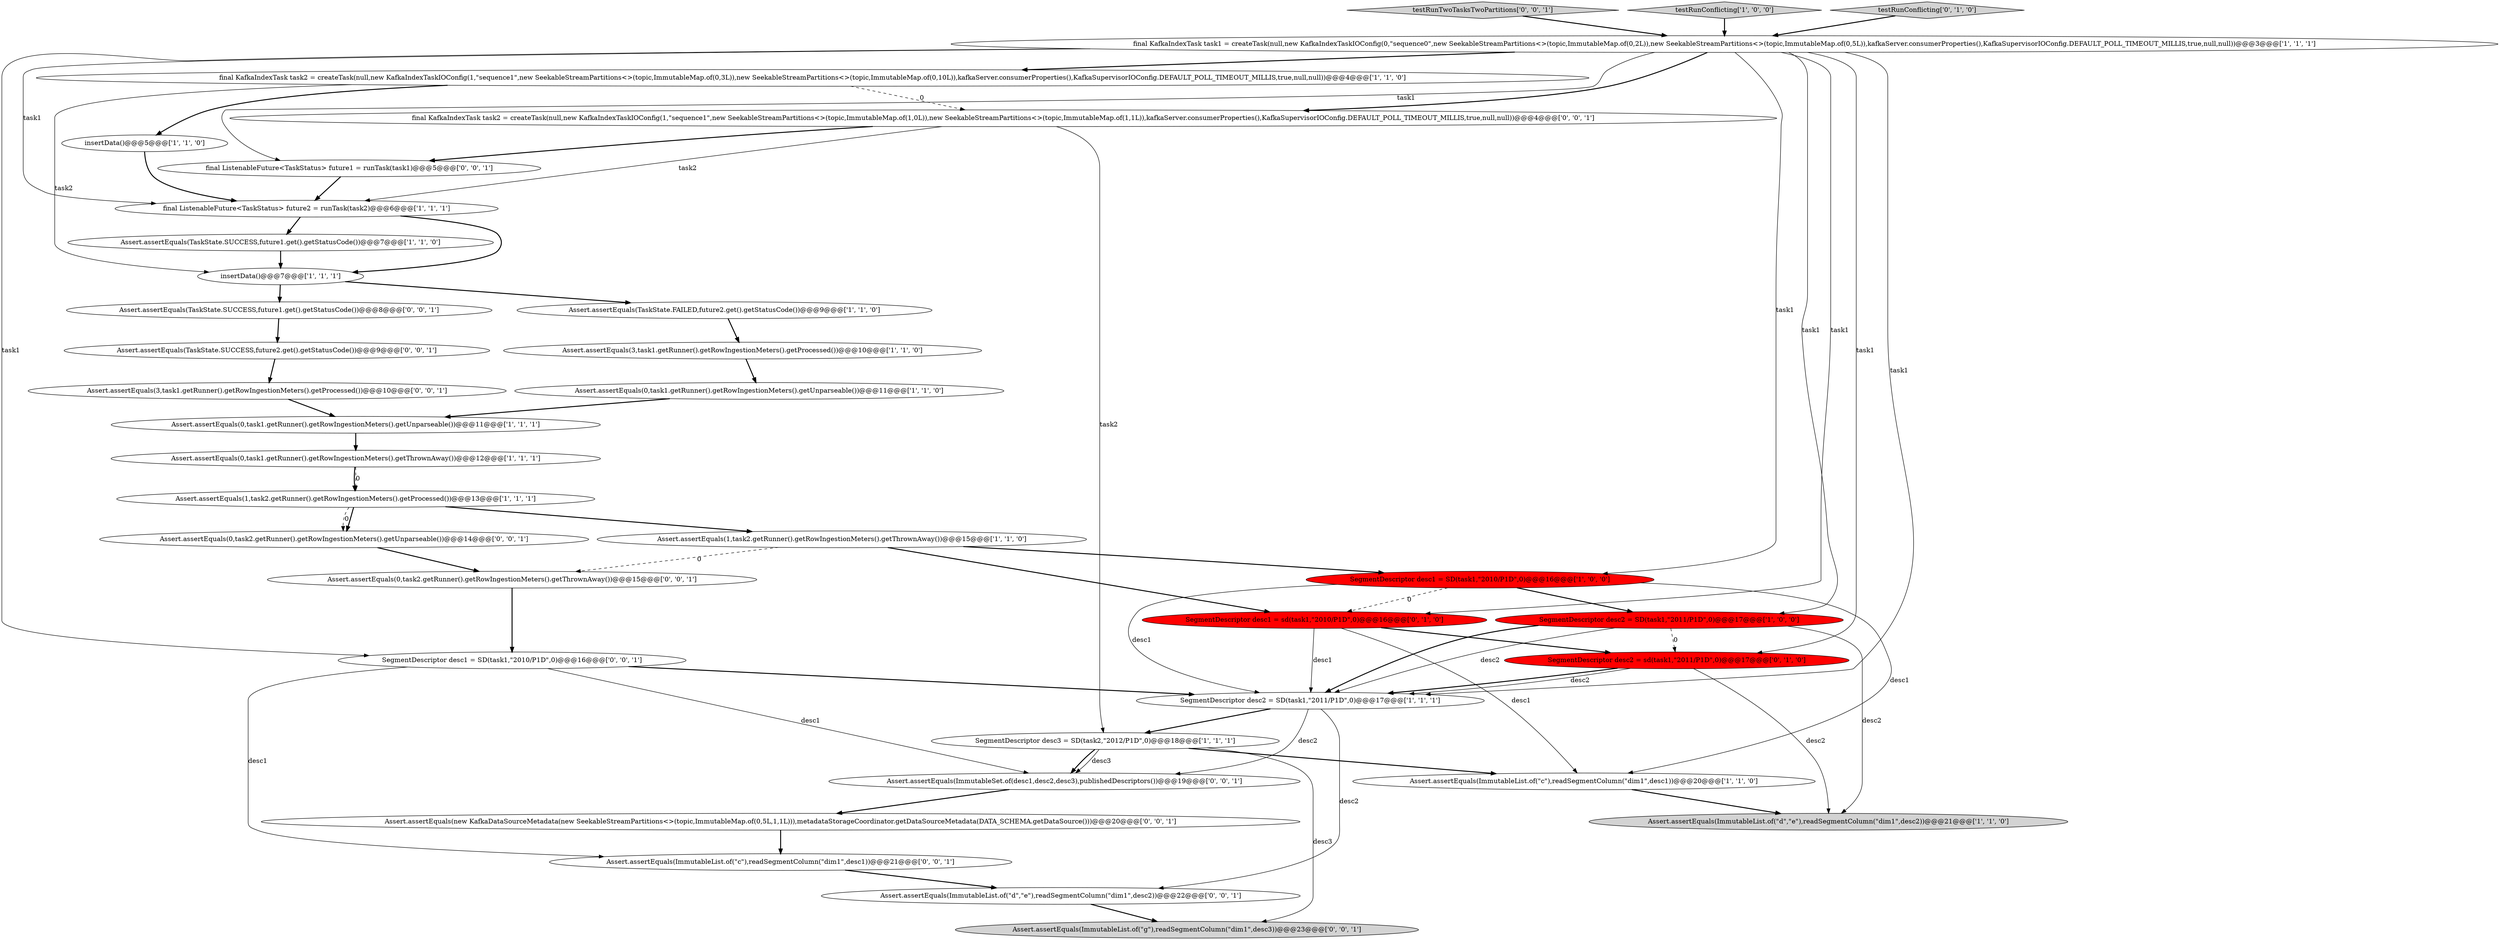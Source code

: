 digraph {
8 [style = filled, label = "final KafkaIndexTask task1 = createTask(null,new KafkaIndexTaskIOConfig(0,\"sequence0\",new SeekableStreamPartitions<>(topic,ImmutableMap.of(0,2L)),new SeekableStreamPartitions<>(topic,ImmutableMap.of(0,5L)),kafkaServer.consumerProperties(),KafkaSupervisorIOConfig.DEFAULT_POLL_TIMEOUT_MILLIS,true,null,null))@@@3@@@['1', '1', '1']", fillcolor = white, shape = ellipse image = "AAA0AAABBB1BBB"];
24 [style = filled, label = "Assert.assertEquals(ImmutableList.of(\"g\"),readSegmentColumn(\"dim1\",desc3))@@@23@@@['0', '0', '1']", fillcolor = lightgray, shape = ellipse image = "AAA0AAABBB3BBB"];
31 [style = filled, label = "Assert.assertEquals(TaskState.SUCCESS,future2.get().getStatusCode())@@@9@@@['0', '0', '1']", fillcolor = white, shape = ellipse image = "AAA0AAABBB3BBB"];
11 [style = filled, label = "Assert.assertEquals(TaskState.SUCCESS,future1.get().getStatusCode())@@@7@@@['1', '1', '0']", fillcolor = white, shape = ellipse image = "AAA0AAABBB1BBB"];
12 [style = filled, label = "Assert.assertEquals(0,task1.getRunner().getRowIngestionMeters().getUnparseable())@@@11@@@['1', '1', '1']", fillcolor = white, shape = ellipse image = "AAA0AAABBB1BBB"];
18 [style = filled, label = "Assert.assertEquals(0,task1.getRunner().getRowIngestionMeters().getUnparseable())@@@11@@@['1', '1', '0']", fillcolor = white, shape = ellipse image = "AAA0AAABBB1BBB"];
26 [style = filled, label = "final ListenableFuture<TaskStatus> future1 = runTask(task1)@@@5@@@['0', '0', '1']", fillcolor = white, shape = ellipse image = "AAA0AAABBB3BBB"];
9 [style = filled, label = "Assert.assertEquals(TaskState.FAILED,future2.get().getStatusCode())@@@9@@@['1', '1', '0']", fillcolor = white, shape = ellipse image = "AAA0AAABBB1BBB"];
30 [style = filled, label = "Assert.assertEquals(TaskState.SUCCESS,future1.get().getStatusCode())@@@8@@@['0', '0', '1']", fillcolor = white, shape = ellipse image = "AAA0AAABBB3BBB"];
15 [style = filled, label = "insertData()@@@5@@@['1', '1', '0']", fillcolor = white, shape = ellipse image = "AAA0AAABBB1BBB"];
6 [style = filled, label = "Assert.assertEquals(ImmutableList.of(\"d\",\"e\"),readSegmentColumn(\"dim1\",desc2))@@@21@@@['1', '1', '0']", fillcolor = lightgray, shape = ellipse image = "AAA0AAABBB1BBB"];
14 [style = filled, label = "SegmentDescriptor desc3 = SD(task2,\"2012/P1D\",0)@@@18@@@['1', '1', '1']", fillcolor = white, shape = ellipse image = "AAA0AAABBB1BBB"];
17 [style = filled, label = "Assert.assertEquals(0,task1.getRunner().getRowIngestionMeters().getThrownAway())@@@12@@@['1', '1', '1']", fillcolor = white, shape = ellipse image = "AAA0AAABBB1BBB"];
1 [style = filled, label = "final KafkaIndexTask task2 = createTask(null,new KafkaIndexTaskIOConfig(1,\"sequence1\",new SeekableStreamPartitions<>(topic,ImmutableMap.of(0,3L)),new SeekableStreamPartitions<>(topic,ImmutableMap.of(0,10L)),kafkaServer.consumerProperties(),KafkaSupervisorIOConfig.DEFAULT_POLL_TIMEOUT_MILLIS,true,null,null))@@@4@@@['1', '1', '0']", fillcolor = white, shape = ellipse image = "AAA0AAABBB1BBB"];
16 [style = filled, label = "SegmentDescriptor desc2 = SD(task1,\"2011/P1D\",0)@@@17@@@['1', '1', '1']", fillcolor = white, shape = ellipse image = "AAA0AAABBB1BBB"];
36 [style = filled, label = "testRunTwoTasksTwoPartitions['0', '0', '1']", fillcolor = lightgray, shape = diamond image = "AAA0AAABBB3BBB"];
33 [style = filled, label = "Assert.assertEquals(0,task2.getRunner().getRowIngestionMeters().getUnparseable())@@@14@@@['0', '0', '1']", fillcolor = white, shape = ellipse image = "AAA0AAABBB3BBB"];
28 [style = filled, label = "Assert.assertEquals(ImmutableList.of(\"c\"),readSegmentColumn(\"dim1\",desc1))@@@21@@@['0', '0', '1']", fillcolor = white, shape = ellipse image = "AAA0AAABBB3BBB"];
25 [style = filled, label = "final KafkaIndexTask task2 = createTask(null,new KafkaIndexTaskIOConfig(1,\"sequence1\",new SeekableStreamPartitions<>(topic,ImmutableMap.of(1,0L)),new SeekableStreamPartitions<>(topic,ImmutableMap.of(1,1L)),kafkaServer.consumerProperties(),KafkaSupervisorIOConfig.DEFAULT_POLL_TIMEOUT_MILLIS,true,null,null))@@@4@@@['0', '0', '1']", fillcolor = white, shape = ellipse image = "AAA0AAABBB3BBB"];
29 [style = filled, label = "SegmentDescriptor desc1 = SD(task1,\"2010/P1D\",0)@@@16@@@['0', '0', '1']", fillcolor = white, shape = ellipse image = "AAA0AAABBB3BBB"];
3 [style = filled, label = "Assert.assertEquals(1,task2.getRunner().getRowIngestionMeters().getProcessed())@@@13@@@['1', '1', '1']", fillcolor = white, shape = ellipse image = "AAA0AAABBB1BBB"];
2 [style = filled, label = "final ListenableFuture<TaskStatus> future2 = runTask(task2)@@@6@@@['1', '1', '1']", fillcolor = white, shape = ellipse image = "AAA0AAABBB1BBB"];
27 [style = filled, label = "Assert.assertEquals(new KafkaDataSourceMetadata(new SeekableStreamPartitions<>(topic,ImmutableMap.of(0,5L,1,1L))),metadataStorageCoordinator.getDataSourceMetadata(DATA_SCHEMA.getDataSource()))@@@20@@@['0', '0', '1']", fillcolor = white, shape = ellipse image = "AAA0AAABBB3BBB"];
4 [style = filled, label = "Assert.assertEquals(ImmutableList.of(\"c\"),readSegmentColumn(\"dim1\",desc1))@@@20@@@['1', '1', '0']", fillcolor = white, shape = ellipse image = "AAA0AAABBB1BBB"];
22 [style = filled, label = "SegmentDescriptor desc2 = sd(task1,\"2011/P1D\",0)@@@17@@@['0', '1', '0']", fillcolor = red, shape = ellipse image = "AAA1AAABBB2BBB"];
34 [style = filled, label = "Assert.assertEquals(ImmutableSet.of(desc1,desc2,desc3),publishedDescriptors())@@@19@@@['0', '0', '1']", fillcolor = white, shape = ellipse image = "AAA0AAABBB3BBB"];
5 [style = filled, label = "Assert.assertEquals(1,task2.getRunner().getRowIngestionMeters().getThrownAway())@@@15@@@['1', '1', '0']", fillcolor = white, shape = ellipse image = "AAA0AAABBB1BBB"];
32 [style = filled, label = "Assert.assertEquals(3,task1.getRunner().getRowIngestionMeters().getProcessed())@@@10@@@['0', '0', '1']", fillcolor = white, shape = ellipse image = "AAA0AAABBB3BBB"];
0 [style = filled, label = "testRunConflicting['1', '0', '0']", fillcolor = lightgray, shape = diamond image = "AAA0AAABBB1BBB"];
20 [style = filled, label = "SegmentDescriptor desc1 = sd(task1,\"2010/P1D\",0)@@@16@@@['0', '1', '0']", fillcolor = red, shape = ellipse image = "AAA1AAABBB2BBB"];
7 [style = filled, label = "insertData()@@@7@@@['1', '1', '1']", fillcolor = white, shape = ellipse image = "AAA0AAABBB1BBB"];
21 [style = filled, label = "testRunConflicting['0', '1', '0']", fillcolor = lightgray, shape = diamond image = "AAA0AAABBB2BBB"];
35 [style = filled, label = "Assert.assertEquals(0,task2.getRunner().getRowIngestionMeters().getThrownAway())@@@15@@@['0', '0', '1']", fillcolor = white, shape = ellipse image = "AAA0AAABBB3BBB"];
19 [style = filled, label = "SegmentDescriptor desc2 = SD(task1,\"2011/P1D\",0)@@@17@@@['1', '0', '0']", fillcolor = red, shape = ellipse image = "AAA1AAABBB1BBB"];
23 [style = filled, label = "Assert.assertEquals(ImmutableList.of(\"d\",\"e\"),readSegmentColumn(\"dim1\",desc2))@@@22@@@['0', '0', '1']", fillcolor = white, shape = ellipse image = "AAA0AAABBB3BBB"];
10 [style = filled, label = "Assert.assertEquals(3,task1.getRunner().getRowIngestionMeters().getProcessed())@@@10@@@['1', '1', '0']", fillcolor = white, shape = ellipse image = "AAA0AAABBB1BBB"];
13 [style = filled, label = "SegmentDescriptor desc1 = SD(task1,\"2010/P1D\",0)@@@16@@@['1', '0', '0']", fillcolor = red, shape = ellipse image = "AAA1AAABBB1BBB"];
8->29 [style = solid, label="task1"];
10->18 [style = bold, label=""];
25->2 [style = solid, label="task2"];
15->2 [style = bold, label=""];
33->35 [style = bold, label=""];
35->29 [style = bold, label=""];
8->13 [style = solid, label="task1"];
16->23 [style = solid, label="desc2"];
5->20 [style = bold, label=""];
7->30 [style = bold, label=""];
4->6 [style = bold, label=""];
22->16 [style = bold, label=""];
32->12 [style = bold, label=""];
13->16 [style = solid, label="desc1"];
8->22 [style = solid, label="task1"];
31->32 [style = bold, label=""];
1->15 [style = bold, label=""];
27->28 [style = bold, label=""];
25->14 [style = solid, label="task2"];
13->20 [style = dashed, label="0"];
12->17 [style = bold, label=""];
8->16 [style = solid, label="task1"];
3->33 [style = dashed, label="0"];
21->8 [style = bold, label=""];
18->12 [style = bold, label=""];
14->34 [style = bold, label=""];
3->33 [style = bold, label=""];
9->10 [style = bold, label=""];
1->7 [style = solid, label="task2"];
22->6 [style = solid, label="desc2"];
13->4 [style = solid, label="desc1"];
20->22 [style = bold, label=""];
19->16 [style = bold, label=""];
16->34 [style = solid, label="desc2"];
7->9 [style = bold, label=""];
8->1 [style = bold, label=""];
26->2 [style = bold, label=""];
14->34 [style = solid, label="desc3"];
3->5 [style = bold, label=""];
13->19 [style = bold, label=""];
23->24 [style = bold, label=""];
29->28 [style = solid, label="desc1"];
14->24 [style = solid, label="desc3"];
29->34 [style = solid, label="desc1"];
5->35 [style = dashed, label="0"];
19->16 [style = solid, label="desc2"];
30->31 [style = bold, label=""];
28->23 [style = bold, label=""];
17->3 [style = dashed, label="0"];
5->13 [style = bold, label=""];
25->26 [style = bold, label=""];
0->8 [style = bold, label=""];
8->20 [style = solid, label="task1"];
8->19 [style = solid, label="task1"];
17->3 [style = bold, label=""];
36->8 [style = bold, label=""];
22->16 [style = solid, label="desc2"];
16->14 [style = bold, label=""];
19->6 [style = solid, label="desc2"];
2->7 [style = bold, label=""];
8->26 [style = solid, label="task1"];
1->25 [style = dashed, label="0"];
34->27 [style = bold, label=""];
8->2 [style = solid, label="task1"];
8->25 [style = bold, label=""];
29->16 [style = bold, label=""];
2->11 [style = bold, label=""];
20->16 [style = solid, label="desc1"];
11->7 [style = bold, label=""];
20->4 [style = solid, label="desc1"];
19->22 [style = dashed, label="0"];
14->4 [style = bold, label=""];
}
